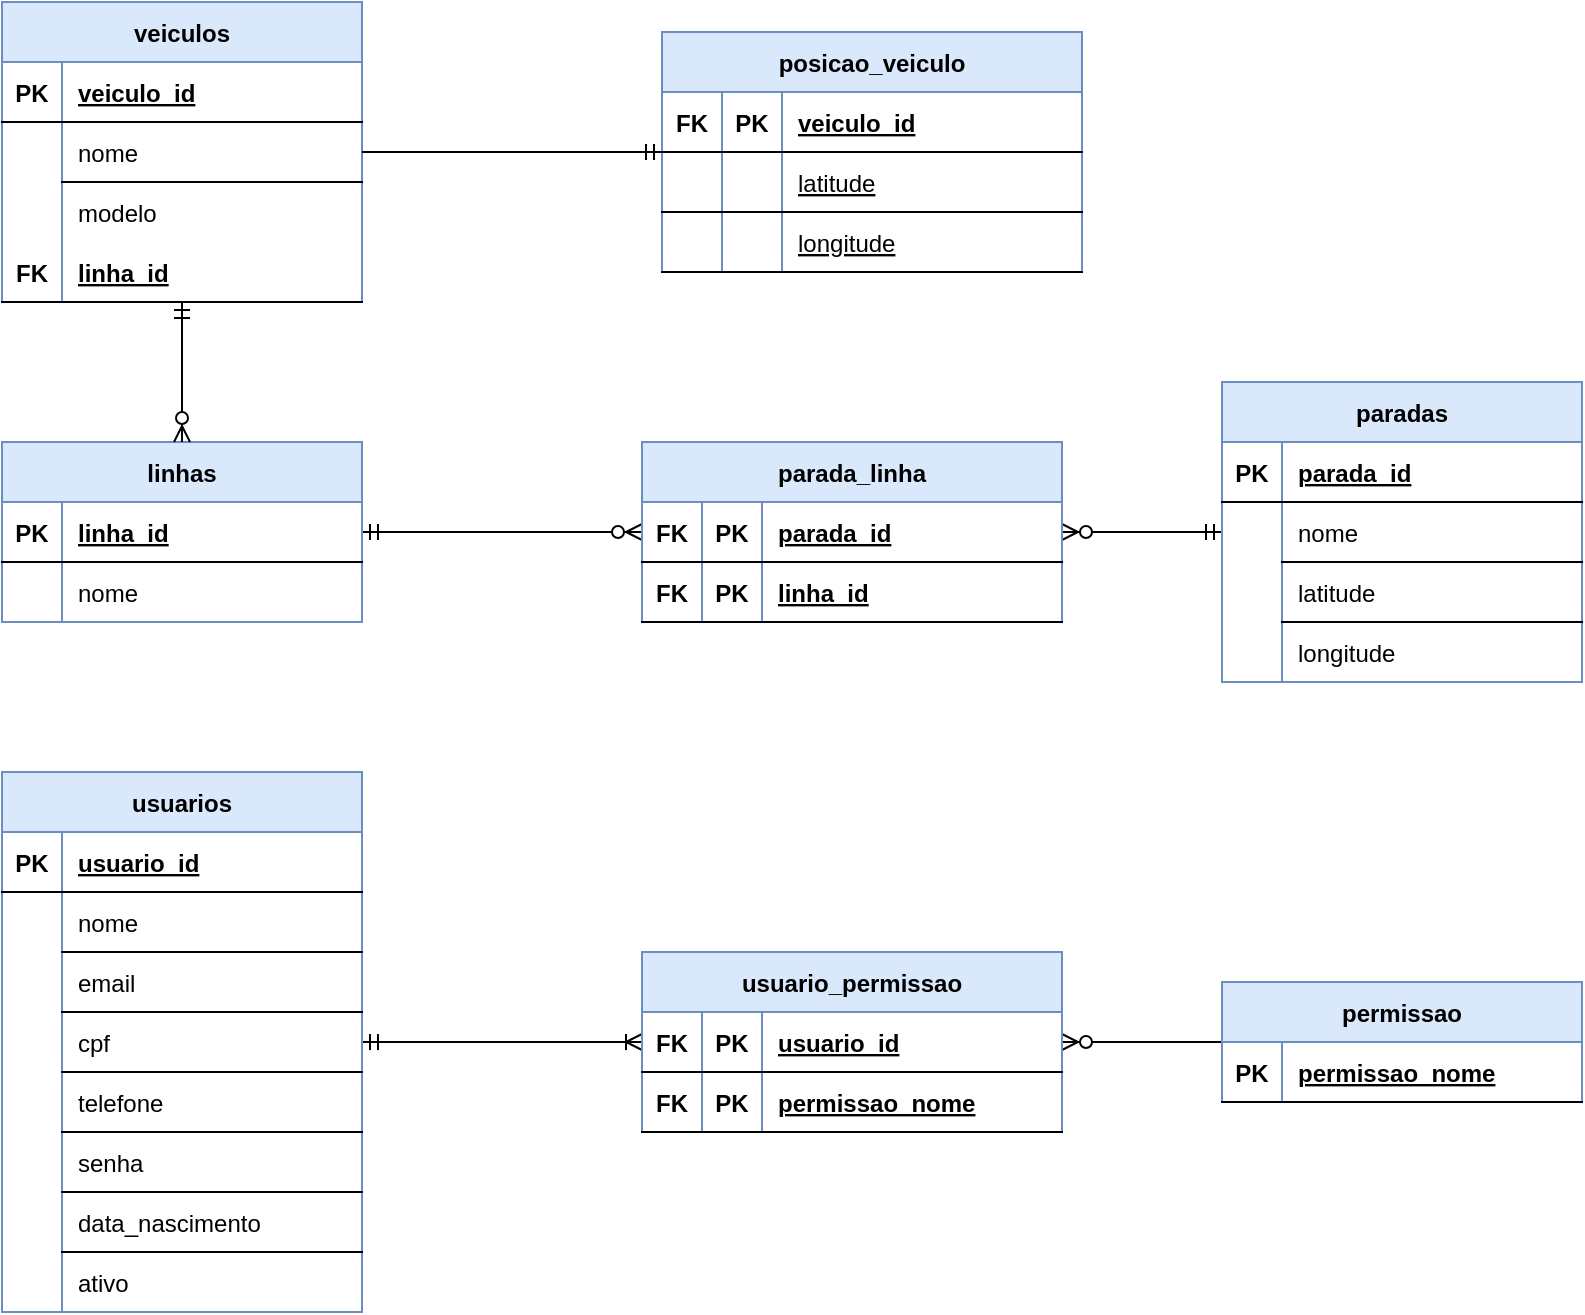<mxfile version="13.4.5" type="device"><diagram id="hYsK7yfaL-Mtb0XeQY9V" name="Page-1"><mxGraphModel dx="868" dy="510" grid="1" gridSize="10" guides="1" tooltips="1" connect="1" arrows="1" fold="1" page="1" pageScale="1" pageWidth="827" pageHeight="1169" math="0" shadow="0"><root><mxCell id="0"/><mxCell id="1" parent="0"/><mxCell id="_fmm7syrussRyYlEFKQQ-62" value="" style="edgeStyle=entityRelationEdgeStyle;fontSize=12;html=1;endArrow=ERzeroToMany;startArrow=ERmandOne;" edge="1" parent="1" source="_fmm7syrussRyYlEFKQQ-1" target="_fmm7syrussRyYlEFKQQ-40"><mxGeometry width="100" height="100" relative="1" as="geometry"><mxPoint x="200" y="380" as="sourcePoint"/><mxPoint x="300" y="280" as="targetPoint"/></mxGeometry></mxCell><mxCell id="_fmm7syrussRyYlEFKQQ-63" value="" style="edgeStyle=entityRelationEdgeStyle;fontSize=12;html=1;endArrow=ERzeroToMany;startArrow=ERmandOne;" edge="1" parent="1" source="_fmm7syrussRyYlEFKQQ-20" target="_fmm7syrussRyYlEFKQQ-40"><mxGeometry width="100" height="100" relative="1" as="geometry"><mxPoint x="370" y="310" as="sourcePoint"/><mxPoint x="470" y="210" as="targetPoint"/></mxGeometry></mxCell><object label="parada_linha" bigint="ID&#10;ID" id="_fmm7syrussRyYlEFKQQ-40"><mxCell style="shape=table;startSize=30;container=1;collapsible=1;childLayout=tableLayout;fixedRows=1;rowLines=0;fontStyle=1;align=center;resizeLast=1;rounded=0;shadow=0;fillColor=#dae8fc;strokeColor=#6c8ebf;" vertex="1" parent="1"><mxGeometry x="350" y="360" width="210" height="90" as="geometry"/></mxCell></object><mxCell id="_fmm7syrussRyYlEFKQQ-41" value="" style="shape=partialRectangle;collapsible=0;dropTarget=0;pointerEvents=0;fillColor=none;top=0;left=0;bottom=1;right=0;points=[[0,0.5],[1,0.5]];portConstraint=eastwest;" vertex="1" parent="_fmm7syrussRyYlEFKQQ-40"><mxGeometry y="30" width="210" height="30" as="geometry"/></mxCell><mxCell id="_fmm7syrussRyYlEFKQQ-49" value="FK" style="shape=partialRectangle;connectable=0;fillColor=none;top=0;left=0;bottom=0;right=0;fontStyle=1;overflow=hidden;" vertex="1" parent="_fmm7syrussRyYlEFKQQ-41"><mxGeometry width="30" height="30" as="geometry"/></mxCell><mxCell id="_fmm7syrussRyYlEFKQQ-42" value="PK" style="shape=partialRectangle;connectable=0;fillColor=none;top=0;left=0;bottom=0;right=0;fontStyle=1;overflow=hidden;" vertex="1" parent="_fmm7syrussRyYlEFKQQ-41"><mxGeometry x="30" width="30" height="30" as="geometry"/></mxCell><object label="parada_id" id="_fmm7syrussRyYlEFKQQ-43"><mxCell style="shape=partialRectangle;connectable=0;fillColor=none;top=0;left=0;bottom=0;right=0;align=left;spacingLeft=6;fontStyle=5;overflow=hidden;" vertex="1" parent="_fmm7syrussRyYlEFKQQ-41"><mxGeometry x="60" width="150" height="30" as="geometry"/></mxCell></object><mxCell id="_fmm7syrussRyYlEFKQQ-51" value="" style="shape=partialRectangle;collapsible=0;dropTarget=0;pointerEvents=0;fillColor=none;top=0;left=0;bottom=1;right=0;points=[[0,0.5],[1,0.5]];portConstraint=eastwest;" vertex="1" parent="_fmm7syrussRyYlEFKQQ-40"><mxGeometry y="60" width="210" height="30" as="geometry"/></mxCell><mxCell id="_fmm7syrussRyYlEFKQQ-52" value="FK" style="shape=partialRectangle;connectable=0;fillColor=none;top=0;left=0;bottom=0;right=0;fontStyle=1;overflow=hidden;" vertex="1" parent="_fmm7syrussRyYlEFKQQ-51"><mxGeometry width="30" height="30" as="geometry"/></mxCell><mxCell id="_fmm7syrussRyYlEFKQQ-53" value="PK" style="shape=partialRectangle;connectable=0;fillColor=none;top=0;left=0;bottom=0;right=0;fontStyle=1;overflow=hidden;" vertex="1" parent="_fmm7syrussRyYlEFKQQ-51"><mxGeometry x="30" width="30" height="30" as="geometry"/></mxCell><object label="linha_id" id="_fmm7syrussRyYlEFKQQ-54"><mxCell style="shape=partialRectangle;connectable=0;fillColor=none;top=0;left=0;bottom=0;right=0;align=left;spacingLeft=6;fontStyle=5;overflow=hidden;" vertex="1" parent="_fmm7syrussRyYlEFKQQ-51"><mxGeometry x="60" width="150" height="30" as="geometry"/></mxCell></object><object label="paradas" bigint="ID&#10;ID" id="_fmm7syrussRyYlEFKQQ-20"><mxCell style="shape=table;startSize=30;container=1;collapsible=1;childLayout=tableLayout;fixedRows=1;rowLines=0;fontStyle=1;align=center;resizeLast=1;rounded=0;shadow=0;fillColor=#dae8fc;strokeColor=#6c8ebf;" vertex="1" parent="1"><mxGeometry x="640" y="330" width="180" height="150" as="geometry"/></mxCell></object><mxCell id="_fmm7syrussRyYlEFKQQ-21" value="" style="shape=partialRectangle;collapsible=0;dropTarget=0;pointerEvents=0;fillColor=none;top=0;left=0;bottom=1;right=0;points=[[0,0.5],[1,0.5]];portConstraint=eastwest;" vertex="1" parent="_fmm7syrussRyYlEFKQQ-20"><mxGeometry y="30" width="180" height="30" as="geometry"/></mxCell><mxCell id="_fmm7syrussRyYlEFKQQ-22" value="PK" style="shape=partialRectangle;connectable=0;fillColor=none;top=0;left=0;bottom=0;right=0;fontStyle=1;overflow=hidden;" vertex="1" parent="_fmm7syrussRyYlEFKQQ-21"><mxGeometry width="30" height="30" as="geometry"/></mxCell><object label="parada_id" id="_fmm7syrussRyYlEFKQQ-23"><mxCell style="shape=partialRectangle;connectable=0;fillColor=none;top=0;left=0;bottom=0;right=0;align=left;spacingLeft=6;fontStyle=5;overflow=hidden;" vertex="1" parent="_fmm7syrussRyYlEFKQQ-21"><mxGeometry x="30" width="150" height="30" as="geometry"/></mxCell></object><mxCell id="_fmm7syrussRyYlEFKQQ-24" value="" style="shape=partialRectangle;collapsible=0;dropTarget=0;pointerEvents=0;fillColor=none;top=0;left=0;bottom=0;right=0;points=[[0,0.5],[1,0.5]];portConstraint=eastwest;" vertex="1" parent="_fmm7syrussRyYlEFKQQ-20"><mxGeometry y="60" width="180" height="30" as="geometry"/></mxCell><mxCell id="_fmm7syrussRyYlEFKQQ-25" value="" style="shape=partialRectangle;connectable=0;fillColor=none;top=0;left=0;bottom=0;right=0;editable=1;overflow=hidden;" vertex="1" parent="_fmm7syrussRyYlEFKQQ-24"><mxGeometry width="30" height="30" as="geometry"/></mxCell><mxCell id="_fmm7syrussRyYlEFKQQ-26" value="nome" style="shape=partialRectangle;connectable=0;fillColor=none;top=1;left=0;bottom=0;right=0;align=left;spacingLeft=6;overflow=hidden;" vertex="1" parent="_fmm7syrussRyYlEFKQQ-24"><mxGeometry x="30" width="150" height="30" as="geometry"/></mxCell><mxCell id="_fmm7syrussRyYlEFKQQ-34" value="" style="shape=partialRectangle;collapsible=0;dropTarget=0;pointerEvents=0;fillColor=none;top=0;left=0;bottom=0;right=0;points=[[0,0.5],[1,0.5]];portConstraint=eastwest;" vertex="1" parent="_fmm7syrussRyYlEFKQQ-20"><mxGeometry y="90" width="180" height="30" as="geometry"/></mxCell><mxCell id="_fmm7syrussRyYlEFKQQ-35" value="" style="shape=partialRectangle;connectable=0;fillColor=none;top=0;left=0;bottom=0;right=0;editable=1;overflow=hidden;" vertex="1" parent="_fmm7syrussRyYlEFKQQ-34"><mxGeometry width="30" height="30" as="geometry"/></mxCell><mxCell id="_fmm7syrussRyYlEFKQQ-36" value="latitude" style="shape=partialRectangle;connectable=0;fillColor=none;top=1;left=0;bottom=0;right=0;align=left;spacingLeft=6;overflow=hidden;" vertex="1" parent="_fmm7syrussRyYlEFKQQ-34"><mxGeometry x="30" width="150" height="30" as="geometry"/></mxCell><mxCell id="_fmm7syrussRyYlEFKQQ-37" value="" style="shape=partialRectangle;collapsible=0;dropTarget=0;pointerEvents=0;fillColor=none;top=0;left=0;bottom=0;right=0;points=[[0,0.5],[1,0.5]];portConstraint=eastwest;" vertex="1" parent="_fmm7syrussRyYlEFKQQ-20"><mxGeometry y="120" width="180" height="30" as="geometry"/></mxCell><mxCell id="_fmm7syrussRyYlEFKQQ-38" value="" style="shape=partialRectangle;connectable=0;fillColor=none;top=0;left=0;bottom=0;right=0;editable=1;overflow=hidden;" vertex="1" parent="_fmm7syrussRyYlEFKQQ-37"><mxGeometry width="30" height="30" as="geometry"/></mxCell><mxCell id="_fmm7syrussRyYlEFKQQ-39" value="longitude" style="shape=partialRectangle;connectable=0;fillColor=none;top=1;left=0;bottom=0;right=0;align=left;spacingLeft=6;overflow=hidden;" vertex="1" parent="_fmm7syrussRyYlEFKQQ-37"><mxGeometry x="30" width="150" height="30" as="geometry"/></mxCell><object label="linhas" bigint="ID&#10;ID" id="_fmm7syrussRyYlEFKQQ-1"><mxCell style="shape=table;startSize=30;container=1;collapsible=1;childLayout=tableLayout;fixedRows=1;rowLines=0;fontStyle=1;align=center;resizeLast=1;rounded=0;shadow=0;fillColor=#dae8fc;strokeColor=#6c8ebf;" vertex="1" parent="1"><mxGeometry x="30" y="360" width="180" height="90" as="geometry"/></mxCell></object><mxCell id="_fmm7syrussRyYlEFKQQ-2" value="" style="shape=partialRectangle;collapsible=0;dropTarget=0;pointerEvents=0;fillColor=none;top=0;left=0;bottom=1;right=0;points=[[0,0.5],[1,0.5]];portConstraint=eastwest;" vertex="1" parent="_fmm7syrussRyYlEFKQQ-1"><mxGeometry y="30" width="180" height="30" as="geometry"/></mxCell><mxCell id="_fmm7syrussRyYlEFKQQ-3" value="PK" style="shape=partialRectangle;connectable=0;fillColor=none;top=0;left=0;bottom=0;right=0;fontStyle=1;overflow=hidden;" vertex="1" parent="_fmm7syrussRyYlEFKQQ-2"><mxGeometry width="30" height="30" as="geometry"/></mxCell><object label="linha_id" id="_fmm7syrussRyYlEFKQQ-4"><mxCell style="shape=partialRectangle;connectable=0;fillColor=none;top=0;left=0;bottom=0;right=0;align=left;spacingLeft=6;fontStyle=5;overflow=hidden;" vertex="1" parent="_fmm7syrussRyYlEFKQQ-2"><mxGeometry x="30" width="150" height="30" as="geometry"/></mxCell></object><mxCell id="_fmm7syrussRyYlEFKQQ-5" value="" style="shape=partialRectangle;collapsible=0;dropTarget=0;pointerEvents=0;fillColor=none;top=0;left=0;bottom=0;right=0;points=[[0,0.5],[1,0.5]];portConstraint=eastwest;" vertex="1" parent="_fmm7syrussRyYlEFKQQ-1"><mxGeometry y="60" width="180" height="30" as="geometry"/></mxCell><mxCell id="_fmm7syrussRyYlEFKQQ-6" value="" style="shape=partialRectangle;connectable=0;fillColor=none;top=0;left=0;bottom=0;right=0;editable=1;overflow=hidden;" vertex="1" parent="_fmm7syrussRyYlEFKQQ-5"><mxGeometry width="30" height="30" as="geometry"/></mxCell><mxCell id="_fmm7syrussRyYlEFKQQ-7" value="nome" style="shape=partialRectangle;connectable=0;fillColor=none;top=1;left=0;bottom=0;right=0;align=left;spacingLeft=6;overflow=hidden;" vertex="1" parent="_fmm7syrussRyYlEFKQQ-5"><mxGeometry x="30" width="150" height="30" as="geometry"/></mxCell><object label="veiculos" bigint="ID&#10;ID" id="_fmm7syrussRyYlEFKQQ-64"><mxCell style="shape=table;startSize=30;container=1;collapsible=1;childLayout=tableLayout;fixedRows=1;rowLines=0;fontStyle=1;align=center;resizeLast=1;rounded=0;shadow=0;fillColor=#dae8fc;strokeColor=#6c8ebf;" vertex="1" parent="1"><mxGeometry x="30" y="140" width="180" height="150" as="geometry"/></mxCell></object><mxCell id="_fmm7syrussRyYlEFKQQ-65" value="" style="shape=partialRectangle;collapsible=0;dropTarget=0;pointerEvents=0;fillColor=none;top=0;left=0;bottom=1;right=0;points=[[0,0.5],[1,0.5]];portConstraint=eastwest;" vertex="1" parent="_fmm7syrussRyYlEFKQQ-64"><mxGeometry y="30" width="180" height="30" as="geometry"/></mxCell><mxCell id="_fmm7syrussRyYlEFKQQ-66" value="PK" style="shape=partialRectangle;connectable=0;fillColor=none;top=0;left=0;bottom=0;right=0;fontStyle=1;overflow=hidden;" vertex="1" parent="_fmm7syrussRyYlEFKQQ-65"><mxGeometry width="30" height="30" as="geometry"/></mxCell><object label="veiculo_id" id="_fmm7syrussRyYlEFKQQ-67"><mxCell style="shape=partialRectangle;connectable=0;fillColor=none;top=0;left=0;bottom=0;right=0;align=left;spacingLeft=6;fontStyle=5;overflow=hidden;" vertex="1" parent="_fmm7syrussRyYlEFKQQ-65"><mxGeometry x="30" width="150" height="30" as="geometry"/></mxCell></object><mxCell id="_fmm7syrussRyYlEFKQQ-68" value="" style="shape=partialRectangle;collapsible=0;dropTarget=0;pointerEvents=0;fillColor=none;top=0;left=0;bottom=0;right=0;points=[[0,0.5],[1,0.5]];portConstraint=eastwest;" vertex="1" parent="_fmm7syrussRyYlEFKQQ-64"><mxGeometry y="60" width="180" height="30" as="geometry"/></mxCell><mxCell id="_fmm7syrussRyYlEFKQQ-69" value="" style="shape=partialRectangle;connectable=0;fillColor=none;top=0;left=0;bottom=0;right=0;editable=1;overflow=hidden;" vertex="1" parent="_fmm7syrussRyYlEFKQQ-68"><mxGeometry width="30" height="30" as="geometry"/></mxCell><mxCell id="_fmm7syrussRyYlEFKQQ-70" value="nome" style="shape=partialRectangle;connectable=0;fillColor=none;top=1;left=0;bottom=0;right=0;align=left;spacingLeft=6;overflow=hidden;" vertex="1" parent="_fmm7syrussRyYlEFKQQ-68"><mxGeometry x="30" width="150" height="30" as="geometry"/></mxCell><mxCell id="_fmm7syrussRyYlEFKQQ-71" value="" style="shape=partialRectangle;collapsible=0;dropTarget=0;pointerEvents=0;fillColor=none;top=0;left=0;bottom=0;right=0;points=[[0,0.5],[1,0.5]];portConstraint=eastwest;" vertex="1" parent="_fmm7syrussRyYlEFKQQ-64"><mxGeometry y="90" width="180" height="30" as="geometry"/></mxCell><mxCell id="_fmm7syrussRyYlEFKQQ-72" value="" style="shape=partialRectangle;connectable=0;fillColor=none;top=0;left=0;bottom=0;right=0;editable=1;overflow=hidden;" vertex="1" parent="_fmm7syrussRyYlEFKQQ-71"><mxGeometry width="30" height="30" as="geometry"/></mxCell><mxCell id="_fmm7syrussRyYlEFKQQ-73" value="modelo" style="shape=partialRectangle;connectable=0;fillColor=none;top=1;left=0;bottom=0;right=0;align=left;spacingLeft=6;overflow=hidden;" vertex="1" parent="_fmm7syrussRyYlEFKQQ-71"><mxGeometry x="30" width="150" height="30" as="geometry"/></mxCell><mxCell id="_fmm7syrussRyYlEFKQQ-101" value="" style="shape=partialRectangle;collapsible=0;dropTarget=0;pointerEvents=0;fillColor=none;top=0;left=0;bottom=1;right=0;points=[[0,0.5],[1,0.5]];portConstraint=eastwest;" vertex="1" parent="_fmm7syrussRyYlEFKQQ-64"><mxGeometry y="120" width="180" height="30" as="geometry"/></mxCell><mxCell id="_fmm7syrussRyYlEFKQQ-102" value="FK" style="shape=partialRectangle;connectable=0;fillColor=none;top=0;left=0;bottom=0;right=0;fontStyle=1;overflow=hidden;" vertex="1" parent="_fmm7syrussRyYlEFKQQ-101"><mxGeometry width="30" height="30" as="geometry"/></mxCell><object label="linha_id" id="_fmm7syrussRyYlEFKQQ-103"><mxCell style="shape=partialRectangle;connectable=0;fillColor=none;top=0;left=0;bottom=0;right=0;align=left;spacingLeft=6;fontStyle=5;overflow=hidden;" vertex="1" parent="_fmm7syrussRyYlEFKQQ-101"><mxGeometry x="30" width="150" height="30" as="geometry"/></mxCell></object><mxCell id="_fmm7syrussRyYlEFKQQ-109" value="" style="fontSize=12;endArrow=ERzeroToMany;startArrow=ERmandOne;endFill=1;startFill=1;labelPosition=center;verticalLabelPosition=middle;align=center;verticalAlign=middle;labelBorderColor=none;html=1;" edge="1" parent="1" source="_fmm7syrussRyYlEFKQQ-64" target="_fmm7syrussRyYlEFKQQ-1"><mxGeometry width="100" height="100" relative="1" as="geometry"><mxPoint x="230" y="340" as="sourcePoint"/><mxPoint x="120" y="350" as="targetPoint"/></mxGeometry></mxCell><mxCell id="_fmm7syrussRyYlEFKQQ-140" value="" style="edgeStyle=entityRelationEdgeStyle;fontSize=12;html=1;endArrow=ERmandOne;" edge="1" parent="1" source="_fmm7syrussRyYlEFKQQ-64" target="_fmm7syrussRyYlEFKQQ-123"><mxGeometry width="100" height="100" relative="1" as="geometry"><mxPoint x="290" y="270" as="sourcePoint"/><mxPoint x="490" y="320" as="targetPoint"/></mxGeometry></mxCell><object label="posicao_veiculo" bigint="ID&#10;ID" id="_fmm7syrussRyYlEFKQQ-123"><mxCell style="shape=table;startSize=30;container=1;collapsible=1;childLayout=tableLayout;fixedRows=1;rowLines=0;fontStyle=1;align=center;resizeLast=1;rounded=0;shadow=0;fillColor=#dae8fc;strokeColor=#6c8ebf;" vertex="1" parent="1"><mxGeometry x="360" y="155" width="210" height="120" as="geometry"/></mxCell></object><mxCell id="_fmm7syrussRyYlEFKQQ-124" value="" style="shape=partialRectangle;collapsible=0;dropTarget=0;pointerEvents=0;fillColor=none;top=0;left=0;bottom=1;right=0;points=[[0,0.5],[1,0.5]];portConstraint=eastwest;" vertex="1" parent="_fmm7syrussRyYlEFKQQ-123"><mxGeometry y="30" width="210" height="30" as="geometry"/></mxCell><mxCell id="_fmm7syrussRyYlEFKQQ-125" value="FK" style="shape=partialRectangle;connectable=0;fillColor=none;top=0;left=0;bottom=0;right=0;fontStyle=1;overflow=hidden;" vertex="1" parent="_fmm7syrussRyYlEFKQQ-124"><mxGeometry width="30" height="30" as="geometry"/></mxCell><mxCell id="_fmm7syrussRyYlEFKQQ-126" value="PK" style="shape=partialRectangle;connectable=0;fillColor=none;top=0;left=0;bottom=0;right=0;fontStyle=1;overflow=hidden;" vertex="1" parent="_fmm7syrussRyYlEFKQQ-124"><mxGeometry x="30" width="30" height="30" as="geometry"/></mxCell><object label="veiculo_id" id="_fmm7syrussRyYlEFKQQ-127"><mxCell style="shape=partialRectangle;connectable=0;fillColor=none;top=0;left=0;bottom=0;right=0;align=left;spacingLeft=6;fontStyle=5;overflow=hidden;" vertex="1" parent="_fmm7syrussRyYlEFKQQ-124"><mxGeometry x="60" width="150" height="30" as="geometry"/></mxCell></object><mxCell id="_fmm7syrussRyYlEFKQQ-132" value="" style="shape=partialRectangle;collapsible=0;dropTarget=0;pointerEvents=0;fillColor=none;top=0;left=0;bottom=1;right=0;points=[[0,0.5],[1,0.5]];portConstraint=eastwest;" vertex="1" parent="_fmm7syrussRyYlEFKQQ-123"><mxGeometry y="60" width="210" height="30" as="geometry"/></mxCell><mxCell id="_fmm7syrussRyYlEFKQQ-133" value="" style="shape=partialRectangle;connectable=0;fillColor=none;top=0;left=0;bottom=0;right=0;fontStyle=1;overflow=hidden;" vertex="1" parent="_fmm7syrussRyYlEFKQQ-132"><mxGeometry width="30" height="30" as="geometry"/></mxCell><mxCell id="_fmm7syrussRyYlEFKQQ-134" value="" style="shape=partialRectangle;connectable=0;fillColor=none;top=0;left=0;bottom=0;right=0;fontStyle=0;overflow=hidden;" vertex="1" parent="_fmm7syrussRyYlEFKQQ-132"><mxGeometry x="30" width="30" height="30" as="geometry"/></mxCell><object label="latitude" id="_fmm7syrussRyYlEFKQQ-135"><mxCell style="shape=partialRectangle;connectable=0;fillColor=none;top=0;left=0;bottom=0;right=0;align=left;spacingLeft=6;fontStyle=4;overflow=hidden;" vertex="1" parent="_fmm7syrussRyYlEFKQQ-132"><mxGeometry x="60" width="150" height="30" as="geometry"/></mxCell></object><mxCell id="_fmm7syrussRyYlEFKQQ-136" value="" style="shape=partialRectangle;collapsible=0;dropTarget=0;pointerEvents=0;fillColor=none;top=0;left=0;bottom=1;right=0;points=[[0,0.5],[1,0.5]];portConstraint=eastwest;" vertex="1" parent="_fmm7syrussRyYlEFKQQ-123"><mxGeometry y="90" width="210" height="30" as="geometry"/></mxCell><mxCell id="_fmm7syrussRyYlEFKQQ-137" value="" style="shape=partialRectangle;connectable=0;fillColor=none;top=0;left=0;bottom=0;right=0;fontStyle=1;overflow=hidden;" vertex="1" parent="_fmm7syrussRyYlEFKQQ-136"><mxGeometry width="30" height="30" as="geometry"/></mxCell><mxCell id="_fmm7syrussRyYlEFKQQ-138" value="" style="shape=partialRectangle;connectable=0;fillColor=none;top=0;left=0;bottom=0;right=0;fontStyle=0;overflow=hidden;" vertex="1" parent="_fmm7syrussRyYlEFKQQ-136"><mxGeometry x="30" width="30" height="30" as="geometry"/></mxCell><object label="longitude" id="_fmm7syrussRyYlEFKQQ-139"><mxCell style="shape=partialRectangle;connectable=0;fillColor=none;top=0;left=0;bottom=0;right=0;align=left;spacingLeft=6;fontStyle=4;overflow=hidden;" vertex="1" parent="_fmm7syrussRyYlEFKQQ-136"><mxGeometry x="60" width="150" height="30" as="geometry"/></mxCell></object><mxCell id="_fmm7syrussRyYlEFKQQ-182" value="" style="edgeStyle=entityRelationEdgeStyle;fontSize=12;html=1;endArrow=ERoneToMany;startArrow=ERmandOne;" edge="1" parent="1" source="_fmm7syrussRyYlEFKQQ-141" target="_fmm7syrussRyYlEFKQQ-173"><mxGeometry width="100" height="100" relative="1" as="geometry"><mxPoint x="300" y="560" as="sourcePoint"/><mxPoint x="490" y="520" as="targetPoint"/></mxGeometry></mxCell><mxCell id="_fmm7syrussRyYlEFKQQ-183" value="" style="edgeStyle=entityRelationEdgeStyle;fontSize=12;html=1;endArrow=ERzeroToMany;endFill=1;" edge="1" parent="1" source="_fmm7syrussRyYlEFKQQ-166" target="_fmm7syrussRyYlEFKQQ-173"><mxGeometry width="100" height="100" relative="1" as="geometry"><mxPoint x="390" y="620" as="sourcePoint"/><mxPoint x="490" y="520" as="targetPoint"/></mxGeometry></mxCell><object label="permissao" bigint="ID&#10;ID" id="_fmm7syrussRyYlEFKQQ-166"><mxCell style="shape=table;startSize=30;container=1;collapsible=1;childLayout=tableLayout;fixedRows=1;rowLines=0;fontStyle=1;align=center;resizeLast=1;rounded=0;shadow=0;fillColor=#dae8fc;strokeColor=#6c8ebf;" vertex="1" parent="1"><mxGeometry x="640" y="630" width="180" height="60" as="geometry"/></mxCell></object><mxCell id="_fmm7syrussRyYlEFKQQ-167" value="" style="shape=partialRectangle;collapsible=0;dropTarget=0;pointerEvents=0;fillColor=none;top=0;left=0;bottom=1;right=0;points=[[0,0.5],[1,0.5]];portConstraint=eastwest;" vertex="1" parent="_fmm7syrussRyYlEFKQQ-166"><mxGeometry y="30" width="180" height="30" as="geometry"/></mxCell><mxCell id="_fmm7syrussRyYlEFKQQ-168" value="PK" style="shape=partialRectangle;connectable=0;fillColor=none;top=0;left=0;bottom=0;right=0;fontStyle=1;overflow=hidden;" vertex="1" parent="_fmm7syrussRyYlEFKQQ-167"><mxGeometry width="30" height="30" as="geometry"/></mxCell><object label="permissao_nome" id="_fmm7syrussRyYlEFKQQ-169"><mxCell style="shape=partialRectangle;connectable=0;fillColor=none;top=0;left=0;bottom=0;right=0;align=left;spacingLeft=6;fontStyle=5;overflow=hidden;" vertex="1" parent="_fmm7syrussRyYlEFKQQ-167"><mxGeometry x="30" width="150" height="30" as="geometry"/></mxCell></object><object label="usuario_permissao" bigint="ID&#10;ID" id="_fmm7syrussRyYlEFKQQ-173"><mxCell style="shape=table;startSize=30;container=1;collapsible=1;childLayout=tableLayout;fixedRows=1;rowLines=0;fontStyle=1;align=center;resizeLast=1;rounded=0;shadow=0;fillColor=#dae8fc;strokeColor=#6c8ebf;" vertex="1" parent="1"><mxGeometry x="350" y="615" width="210" height="90" as="geometry"/></mxCell></object><mxCell id="_fmm7syrussRyYlEFKQQ-174" value="" style="shape=partialRectangle;collapsible=0;dropTarget=0;pointerEvents=0;fillColor=none;top=0;left=0;bottom=1;right=0;points=[[0,0.5],[1,0.5]];portConstraint=eastwest;" vertex="1" parent="_fmm7syrussRyYlEFKQQ-173"><mxGeometry y="30" width="210" height="30" as="geometry"/></mxCell><mxCell id="_fmm7syrussRyYlEFKQQ-175" value="FK" style="shape=partialRectangle;connectable=0;fillColor=none;top=0;left=0;bottom=0;right=0;fontStyle=1;overflow=hidden;" vertex="1" parent="_fmm7syrussRyYlEFKQQ-174"><mxGeometry width="30" height="30" as="geometry"/></mxCell><mxCell id="_fmm7syrussRyYlEFKQQ-176" value="PK" style="shape=partialRectangle;connectable=0;fillColor=none;top=0;left=0;bottom=0;right=0;fontStyle=1;overflow=hidden;" vertex="1" parent="_fmm7syrussRyYlEFKQQ-174"><mxGeometry x="30" width="30" height="30" as="geometry"/></mxCell><object label="usuario_id" id="_fmm7syrussRyYlEFKQQ-177"><mxCell style="shape=partialRectangle;connectable=0;fillColor=none;top=0;left=0;bottom=0;right=0;align=left;spacingLeft=6;fontStyle=5;overflow=hidden;" vertex="1" parent="_fmm7syrussRyYlEFKQQ-174"><mxGeometry x="60" width="150" height="30" as="geometry"/></mxCell></object><mxCell id="_fmm7syrussRyYlEFKQQ-178" value="" style="shape=partialRectangle;collapsible=0;dropTarget=0;pointerEvents=0;fillColor=none;top=0;left=0;bottom=1;right=0;points=[[0,0.5],[1,0.5]];portConstraint=eastwest;" vertex="1" parent="_fmm7syrussRyYlEFKQQ-173"><mxGeometry y="60" width="210" height="30" as="geometry"/></mxCell><mxCell id="_fmm7syrussRyYlEFKQQ-179" value="FK" style="shape=partialRectangle;connectable=0;fillColor=none;top=0;left=0;bottom=0;right=0;fontStyle=1;overflow=hidden;" vertex="1" parent="_fmm7syrussRyYlEFKQQ-178"><mxGeometry width="30" height="30" as="geometry"/></mxCell><mxCell id="_fmm7syrussRyYlEFKQQ-180" value="PK" style="shape=partialRectangle;connectable=0;fillColor=none;top=0;left=0;bottom=0;right=0;fontStyle=1;overflow=hidden;" vertex="1" parent="_fmm7syrussRyYlEFKQQ-178"><mxGeometry x="30" width="30" height="30" as="geometry"/></mxCell><object label="permissao_nome" id="_fmm7syrussRyYlEFKQQ-181"><mxCell style="shape=partialRectangle;connectable=0;fillColor=none;top=0;left=0;bottom=0;right=0;align=left;spacingLeft=6;fontStyle=5;overflow=hidden;" vertex="1" parent="_fmm7syrussRyYlEFKQQ-178"><mxGeometry x="60" width="150" height="30" as="geometry"/></mxCell></object><object label="usuarios" bigint="ID&#10;ID" id="_fmm7syrussRyYlEFKQQ-141"><mxCell style="shape=table;startSize=30;container=1;collapsible=1;childLayout=tableLayout;fixedRows=1;rowLines=0;fontStyle=1;align=center;resizeLast=1;rounded=0;shadow=0;fillColor=#dae8fc;strokeColor=#6c8ebf;" vertex="1" parent="1"><mxGeometry x="30" y="525" width="180" height="270" as="geometry"/></mxCell></object><mxCell id="_fmm7syrussRyYlEFKQQ-142" value="" style="shape=partialRectangle;collapsible=0;dropTarget=0;pointerEvents=0;fillColor=none;top=0;left=0;bottom=1;right=0;points=[[0,0.5],[1,0.5]];portConstraint=eastwest;" vertex="1" parent="_fmm7syrussRyYlEFKQQ-141"><mxGeometry y="30" width="180" height="30" as="geometry"/></mxCell><mxCell id="_fmm7syrussRyYlEFKQQ-143" value="PK" style="shape=partialRectangle;connectable=0;fillColor=none;top=0;left=0;bottom=0;right=0;fontStyle=1;overflow=hidden;" vertex="1" parent="_fmm7syrussRyYlEFKQQ-142"><mxGeometry width="30" height="30" as="geometry"/></mxCell><object label="usuario_id" id="_fmm7syrussRyYlEFKQQ-144"><mxCell style="shape=partialRectangle;connectable=0;fillColor=none;top=0;left=0;bottom=0;right=0;align=left;spacingLeft=6;fontStyle=5;overflow=hidden;" vertex="1" parent="_fmm7syrussRyYlEFKQQ-142"><mxGeometry x="30" width="150" height="30" as="geometry"/></mxCell></object><mxCell id="_fmm7syrussRyYlEFKQQ-145" value="" style="shape=partialRectangle;collapsible=0;dropTarget=0;pointerEvents=0;fillColor=none;top=0;left=0;bottom=0;right=0;points=[[0,0.5],[1,0.5]];portConstraint=eastwest;" vertex="1" parent="_fmm7syrussRyYlEFKQQ-141"><mxGeometry y="60" width="180" height="30" as="geometry"/></mxCell><mxCell id="_fmm7syrussRyYlEFKQQ-146" value="" style="shape=partialRectangle;connectable=0;fillColor=none;top=0;left=0;bottom=0;right=0;editable=1;overflow=hidden;" vertex="1" parent="_fmm7syrussRyYlEFKQQ-145"><mxGeometry width="30" height="30" as="geometry"/></mxCell><mxCell id="_fmm7syrussRyYlEFKQQ-147" value="nome" style="shape=partialRectangle;connectable=0;fillColor=none;top=1;left=0;bottom=0;right=0;align=left;spacingLeft=6;overflow=hidden;" vertex="1" parent="_fmm7syrussRyYlEFKQQ-145"><mxGeometry x="30" width="150" height="30" as="geometry"/></mxCell><mxCell id="_fmm7syrussRyYlEFKQQ-148" value="" style="shape=partialRectangle;collapsible=0;dropTarget=0;pointerEvents=0;fillColor=none;top=0;left=0;bottom=0;right=0;points=[[0,0.5],[1,0.5]];portConstraint=eastwest;" vertex="1" parent="_fmm7syrussRyYlEFKQQ-141"><mxGeometry y="90" width="180" height="30" as="geometry"/></mxCell><mxCell id="_fmm7syrussRyYlEFKQQ-149" value="" style="shape=partialRectangle;connectable=0;fillColor=none;top=0;left=0;bottom=0;right=0;editable=1;overflow=hidden;" vertex="1" parent="_fmm7syrussRyYlEFKQQ-148"><mxGeometry width="30" height="30" as="geometry"/></mxCell><mxCell id="_fmm7syrussRyYlEFKQQ-150" value="email" style="shape=partialRectangle;connectable=0;fillColor=none;top=1;left=0;bottom=0;right=0;align=left;spacingLeft=6;overflow=hidden;" vertex="1" parent="_fmm7syrussRyYlEFKQQ-148"><mxGeometry x="30" width="150" height="30" as="geometry"/></mxCell><mxCell id="_fmm7syrussRyYlEFKQQ-151" value="" style="shape=partialRectangle;collapsible=0;dropTarget=0;pointerEvents=0;fillColor=none;top=0;left=0;bottom=0;right=0;points=[[0,0.5],[1,0.5]];portConstraint=eastwest;" vertex="1" parent="_fmm7syrussRyYlEFKQQ-141"><mxGeometry y="120" width="180" height="30" as="geometry"/></mxCell><mxCell id="_fmm7syrussRyYlEFKQQ-152" value="" style="shape=partialRectangle;connectable=0;fillColor=none;top=0;left=0;bottom=0;right=0;editable=1;overflow=hidden;" vertex="1" parent="_fmm7syrussRyYlEFKQQ-151"><mxGeometry width="30" height="30" as="geometry"/></mxCell><mxCell id="_fmm7syrussRyYlEFKQQ-153" value="cpf" style="shape=partialRectangle;connectable=0;fillColor=none;top=1;left=0;bottom=0;right=0;align=left;spacingLeft=6;overflow=hidden;" vertex="1" parent="_fmm7syrussRyYlEFKQQ-151"><mxGeometry x="30" width="150" height="30" as="geometry"/></mxCell><mxCell id="_fmm7syrussRyYlEFKQQ-154" value="" style="shape=partialRectangle;collapsible=0;dropTarget=0;pointerEvents=0;fillColor=none;top=0;left=0;bottom=0;right=0;points=[[0,0.5],[1,0.5]];portConstraint=eastwest;" vertex="1" parent="_fmm7syrussRyYlEFKQQ-141"><mxGeometry y="150" width="180" height="30" as="geometry"/></mxCell><mxCell id="_fmm7syrussRyYlEFKQQ-155" value="" style="shape=partialRectangle;connectable=0;fillColor=none;top=0;left=0;bottom=0;right=0;editable=1;overflow=hidden;" vertex="1" parent="_fmm7syrussRyYlEFKQQ-154"><mxGeometry width="30" height="30" as="geometry"/></mxCell><mxCell id="_fmm7syrussRyYlEFKQQ-156" value="telefone" style="shape=partialRectangle;connectable=0;fillColor=none;top=1;left=0;bottom=0;right=0;align=left;spacingLeft=6;overflow=hidden;" vertex="1" parent="_fmm7syrussRyYlEFKQQ-154"><mxGeometry x="30" width="150" height="30" as="geometry"/></mxCell><mxCell id="_fmm7syrussRyYlEFKQQ-157" value="" style="shape=partialRectangle;collapsible=0;dropTarget=0;pointerEvents=0;fillColor=none;top=0;left=0;bottom=0;right=0;points=[[0,0.5],[1,0.5]];portConstraint=eastwest;" vertex="1" parent="_fmm7syrussRyYlEFKQQ-141"><mxGeometry y="180" width="180" height="30" as="geometry"/></mxCell><mxCell id="_fmm7syrussRyYlEFKQQ-158" value="" style="shape=partialRectangle;connectable=0;fillColor=none;top=0;left=0;bottom=0;right=0;editable=1;overflow=hidden;" vertex="1" parent="_fmm7syrussRyYlEFKQQ-157"><mxGeometry width="30" height="30" as="geometry"/></mxCell><mxCell id="_fmm7syrussRyYlEFKQQ-159" value="senha" style="shape=partialRectangle;connectable=0;fillColor=none;top=1;left=0;bottom=0;right=0;align=left;spacingLeft=6;overflow=hidden;" vertex="1" parent="_fmm7syrussRyYlEFKQQ-157"><mxGeometry x="30" width="150" height="30" as="geometry"/></mxCell><mxCell id="_fmm7syrussRyYlEFKQQ-160" value="" style="shape=partialRectangle;collapsible=0;dropTarget=0;pointerEvents=0;fillColor=none;top=0;left=0;bottom=0;right=0;points=[[0,0.5],[1,0.5]];portConstraint=eastwest;" vertex="1" parent="_fmm7syrussRyYlEFKQQ-141"><mxGeometry y="210" width="180" height="30" as="geometry"/></mxCell><mxCell id="_fmm7syrussRyYlEFKQQ-161" value="" style="shape=partialRectangle;connectable=0;fillColor=none;top=0;left=0;bottom=0;right=0;editable=1;overflow=hidden;" vertex="1" parent="_fmm7syrussRyYlEFKQQ-160"><mxGeometry width="30" height="30" as="geometry"/></mxCell><mxCell id="_fmm7syrussRyYlEFKQQ-162" value="data_nascimento" style="shape=partialRectangle;connectable=0;fillColor=none;top=1;left=0;bottom=0;right=0;align=left;spacingLeft=6;overflow=hidden;" vertex="1" parent="_fmm7syrussRyYlEFKQQ-160"><mxGeometry x="30" width="150" height="30" as="geometry"/></mxCell><mxCell id="_fmm7syrussRyYlEFKQQ-163" value="" style="shape=partialRectangle;collapsible=0;dropTarget=0;pointerEvents=0;fillColor=none;top=0;left=0;bottom=0;right=0;points=[[0,0.5],[1,0.5]];portConstraint=eastwest;" vertex="1" parent="_fmm7syrussRyYlEFKQQ-141"><mxGeometry y="240" width="180" height="30" as="geometry"/></mxCell><mxCell id="_fmm7syrussRyYlEFKQQ-164" value="" style="shape=partialRectangle;connectable=0;fillColor=none;top=0;left=0;bottom=0;right=0;editable=1;overflow=hidden;" vertex="1" parent="_fmm7syrussRyYlEFKQQ-163"><mxGeometry width="30" height="30" as="geometry"/></mxCell><mxCell id="_fmm7syrussRyYlEFKQQ-165" value="ativo" style="shape=partialRectangle;connectable=0;fillColor=none;top=1;left=0;bottom=0;right=0;align=left;spacingLeft=6;overflow=hidden;" vertex="1" parent="_fmm7syrussRyYlEFKQQ-163"><mxGeometry x="30" width="150" height="30" as="geometry"/></mxCell></root></mxGraphModel></diagram></mxfile>